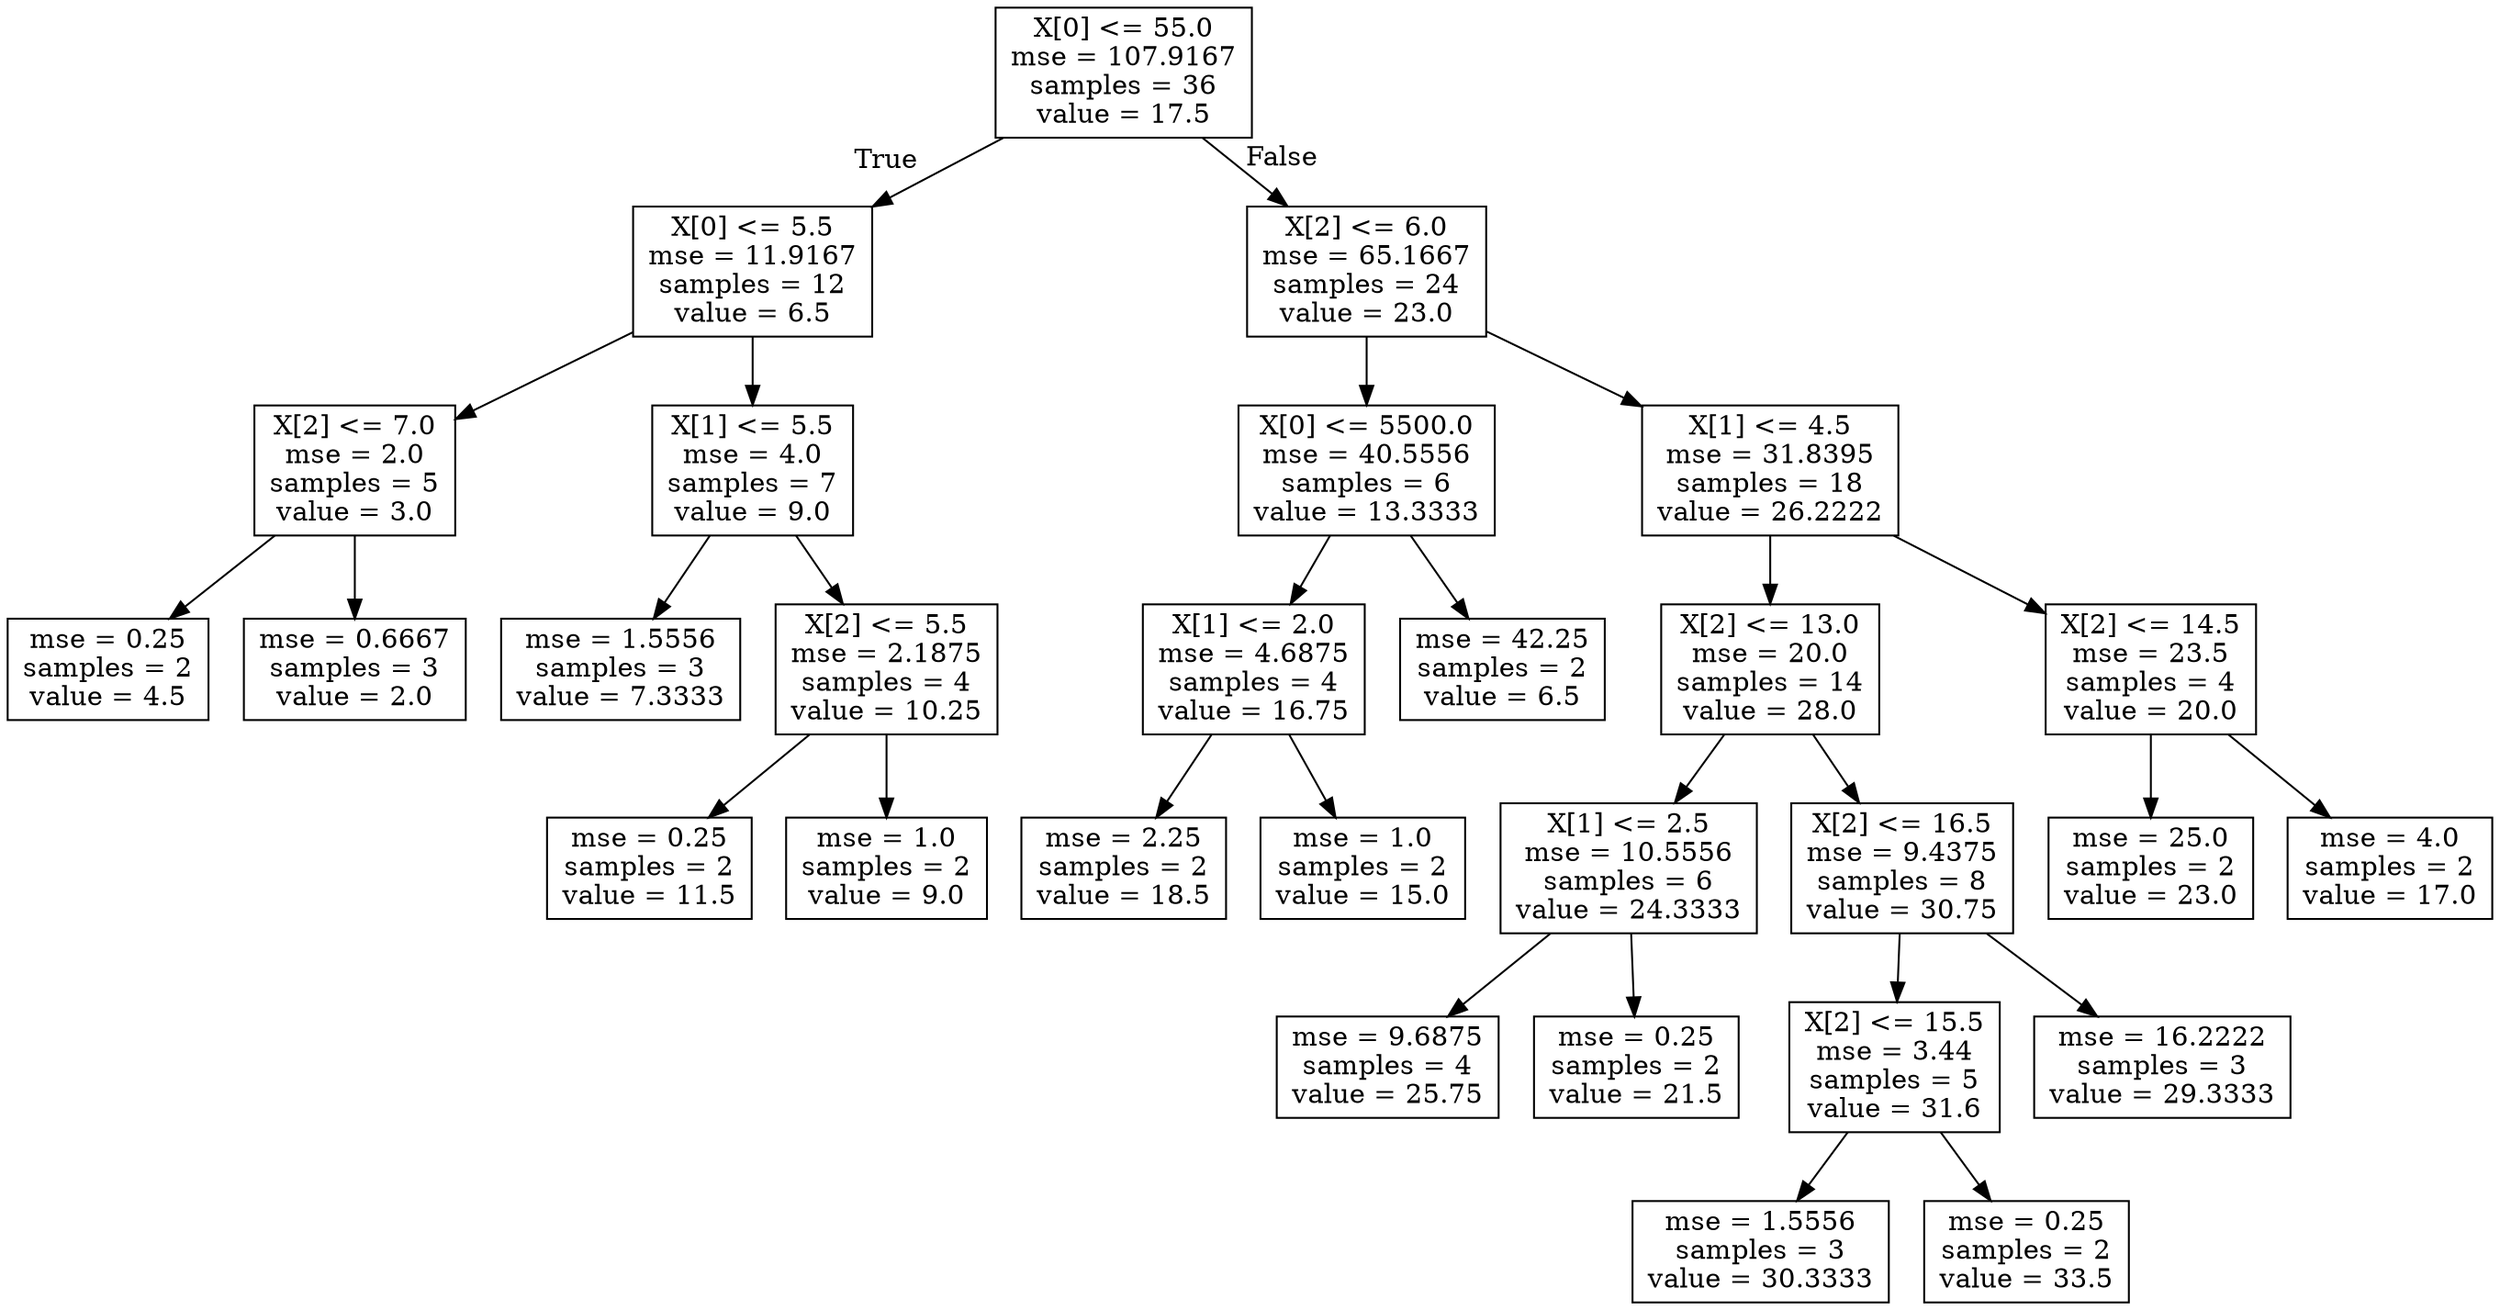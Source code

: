 digraph Tree {
node [shape=box] ;
0 [label="X[0] <= 55.0\nmse = 107.9167\nsamples = 36\nvalue = 17.5"] ;
1 [label="X[0] <= 5.5\nmse = 11.9167\nsamples = 12\nvalue = 6.5"] ;
0 -> 1 [labeldistance=2.5, labelangle=45, headlabel="True"] ;
2 [label="X[2] <= 7.0\nmse = 2.0\nsamples = 5\nvalue = 3.0"] ;
1 -> 2 ;
3 [label="mse = 0.25\nsamples = 2\nvalue = 4.5"] ;
2 -> 3 ;
4 [label="mse = 0.6667\nsamples = 3\nvalue = 2.0"] ;
2 -> 4 ;
5 [label="X[1] <= 5.5\nmse = 4.0\nsamples = 7\nvalue = 9.0"] ;
1 -> 5 ;
6 [label="mse = 1.5556\nsamples = 3\nvalue = 7.3333"] ;
5 -> 6 ;
7 [label="X[2] <= 5.5\nmse = 2.1875\nsamples = 4\nvalue = 10.25"] ;
5 -> 7 ;
8 [label="mse = 0.25\nsamples = 2\nvalue = 11.5"] ;
7 -> 8 ;
9 [label="mse = 1.0\nsamples = 2\nvalue = 9.0"] ;
7 -> 9 ;
10 [label="X[2] <= 6.0\nmse = 65.1667\nsamples = 24\nvalue = 23.0"] ;
0 -> 10 [labeldistance=2.5, labelangle=-45, headlabel="False"] ;
11 [label="X[0] <= 5500.0\nmse = 40.5556\nsamples = 6\nvalue = 13.3333"] ;
10 -> 11 ;
12 [label="X[1] <= 2.0\nmse = 4.6875\nsamples = 4\nvalue = 16.75"] ;
11 -> 12 ;
13 [label="mse = 2.25\nsamples = 2\nvalue = 18.5"] ;
12 -> 13 ;
14 [label="mse = 1.0\nsamples = 2\nvalue = 15.0"] ;
12 -> 14 ;
15 [label="mse = 42.25\nsamples = 2\nvalue = 6.5"] ;
11 -> 15 ;
16 [label="X[1] <= 4.5\nmse = 31.8395\nsamples = 18\nvalue = 26.2222"] ;
10 -> 16 ;
17 [label="X[2] <= 13.0\nmse = 20.0\nsamples = 14\nvalue = 28.0"] ;
16 -> 17 ;
18 [label="X[1] <= 2.5\nmse = 10.5556\nsamples = 6\nvalue = 24.3333"] ;
17 -> 18 ;
19 [label="mse = 9.6875\nsamples = 4\nvalue = 25.75"] ;
18 -> 19 ;
20 [label="mse = 0.25\nsamples = 2\nvalue = 21.5"] ;
18 -> 20 ;
21 [label="X[2] <= 16.5\nmse = 9.4375\nsamples = 8\nvalue = 30.75"] ;
17 -> 21 ;
22 [label="X[2] <= 15.5\nmse = 3.44\nsamples = 5\nvalue = 31.6"] ;
21 -> 22 ;
23 [label="mse = 1.5556\nsamples = 3\nvalue = 30.3333"] ;
22 -> 23 ;
24 [label="mse = 0.25\nsamples = 2\nvalue = 33.5"] ;
22 -> 24 ;
25 [label="mse = 16.2222\nsamples = 3\nvalue = 29.3333"] ;
21 -> 25 ;
26 [label="X[2] <= 14.5\nmse = 23.5\nsamples = 4\nvalue = 20.0"] ;
16 -> 26 ;
27 [label="mse = 25.0\nsamples = 2\nvalue = 23.0"] ;
26 -> 27 ;
28 [label="mse = 4.0\nsamples = 2\nvalue = 17.0"] ;
26 -> 28 ;
}